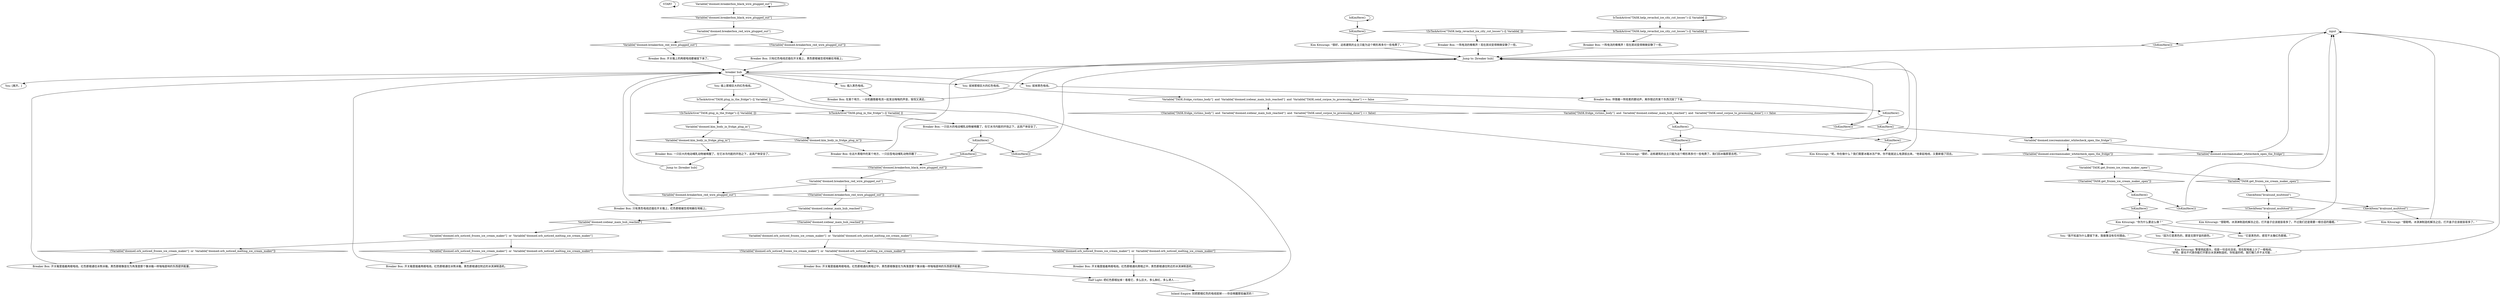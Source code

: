# DOOMED / BREAKER BOX
# Doomed cellar, breaker box. DONE. 
#
#Get task finished for locate a fridge if you need to plug the fridge back in.
# ==================================================
digraph G {
	  0 [label="START"];
	  1 [label="input"];
	  2 [label="Jump to: [breaker hub]"];
	  3 [label="IsKimHere()"];
	  4 [label="IsKimHere()", shape=diamond];
	  5 [label="!(IsKimHere())", shape=diamond];
	  6 [label="Variable[\"doomed.breakerbox_black_wire_plugged_out\"]"];
	  7 [label="Variable[\"doomed.breakerbox_black_wire_plugged_out\"]", shape=diamond];
	  8 [label="!(Variable[\"doomed.breakerbox_black_wire_plugged_out\"])", shape=diamond];
	  9 [label="Kim Kitsuragi: “很好。这栋建筑的业主只能为这个畸形再多付一些电费了。我们回冰箱那里去吧。”"];
	  10 [label="IsTaskActive(\"TASK.help_revachol_ice_city_cut_losses\")--[[ Variable[ ]]"];
	  11 [label="IsTaskActive(\"TASK.help_revachol_ice_city_cut_losses\")--[[ Variable[ ]]", shape=diamond];
	  12 [label="!(IsTaskActive(\"TASK.help_revachol_ice_city_cut_losses\")--[[ Variable[ ]])", shape=diamond];
	  13 [label="Half Light: 把红色那根扯掉！看看它，多么巨大，多么鲜红，多么诱人……"];
	  14 [label="Breaker Box: 开关箱里插着两根电线。红色那根通向黑暗之中，黑色那根像是在为角落里那个像冰箱一样嗡嗡直响的东西提供能量。"];
	  15 [label="Variable[\"doomed.icebear_main_hub_reached\"]"];
	  16 [label="Variable[\"doomed.icebear_main_hub_reached\"]", shape=diamond];
	  17 [label="!(Variable[\"doomed.icebear_main_hub_reached\"])", shape=diamond];
	  18 [label="Variable[\"doomed.icecreammaker_whitecheck_open_the_fridge\"]"];
	  19 [label="Variable[\"doomed.icecreammaker_whitecheck_open_the_fridge\"]", shape=diamond];
	  20 [label="!(Variable[\"doomed.icecreammaker_whitecheck_open_the_fridge\"])", shape=diamond];
	  21 [label="Variable[\"TASK.get_frozen_ice_cream_maker_open\"]"];
	  22 [label="Variable[\"TASK.get_frozen_ice_cream_maker_open\"]", shape=diamond];
	  23 [label="!(Variable[\"TASK.get_frozen_ice_cream_maker_open\"])", shape=diamond];
	  24 [label="Breaker Box: 开关箱里插着两根电线。红色那根通往冰熊冰箱，黑色那根像是在为角落里那个像冰箱一样嗡嗡直响的东西提供能量。"];
	  25 [label="Kim Kitsuragi: 警督扬起眉头，但是一句话也没说。现在配电板上少了一根电线。\n“好吧。那也不代表你能打开那台冰淇淋制造机，你知道的吧。我打赌几乎不太可能……”"];
	  26 [label="Kim Kitsuragi: “很好。这栋建筑的业主只能为这个畸形再多付一些电费了。”"];
	  27 [label="Breaker Box: 在这片黑暗中的某个地方，一只巨型电动哺乳动物苏醒了……"];
	  28 [label="Variable[\"doomed.orb_noticed_frozen_ice_cream_maker\"]  or  Variable[\"doomed.orb_noticed_melting_ice_cream_maker\"]"];
	  29 [label="Variable[\"doomed.orb_noticed_frozen_ice_cream_maker\"]  or  Variable[\"doomed.orb_noticed_melting_ice_cream_maker\"]", shape=diamond];
	  30 [label="!(Variable[\"doomed.orb_noticed_frozen_ice_cream_maker\"]  or  Variable[\"doomed.orb_noticed_melting_ice_cream_maker\"])", shape=diamond];
	  31 [label="Jump to: [breaker hub]"];
	  32 [label="Kim Kitsuragi: “很聪明。冰淇淋制造机解冻之后，打开盖子应该就容易多了。不过我们还是需要一根合适的撬棍。”"];
	  33 [label="IsTaskActive(\"TASK.plug_in_the_fridge\")--[[ Variable[ ]]"];
	  34 [label="IsTaskActive(\"TASK.plug_in_the_fridge\")--[[ Variable[ ]]", shape=diamond];
	  35 [label="!(IsTaskActive(\"TASK.plug_in_the_fridge\")--[[ Variable[ ]])", shape=diamond];
	  36 [label="IsKimHere()"];
	  37 [label="IsKimHere()", shape=diamond];
	  38 [label="!(IsKimHere())", shape=diamond];
	  39 [label="You: “它是黑色的，感觉不太像红色那根。”"];
	  40 [label="Variable[\"doomed.breakerbox_red_wire_plugged_out\"]"];
	  41 [label="Variable[\"doomed.breakerbox_red_wire_plugged_out\"]", shape=diamond];
	  42 [label="!(Variable[\"doomed.breakerbox_red_wire_plugged_out\"])", shape=diamond];
	  43 [label="You: 拔掉那根巨大的红色电线。"];
	  44 [label="Breaker Box: 开关箱里插着两根电线。红色那根通往冰熊冰箱，黑色那根通往附近的冰淇淋制造机。"];
	  45 [label="Breaker Box: 只有黑色电线还插在开关箱上，红色那根被忽视地躺在地板上。"];
	  46 [label="Breaker Box: 一只巨大的电动哺乳动物被唤醒了。在它冰冷内脏的环抱之下，这具尸体安全了。"];
	  47 [label="Variable[\"doomed.orb_noticed_frozen_ice_cream_maker\"]  or  Variable[\"doomed.orb_noticed_melting_ice_cream_maker\"]"];
	  48 [label="Variable[\"doomed.orb_noticed_frozen_ice_cream_maker\"]  or  Variable[\"doomed.orb_noticed_melting_ice_cream_maker\"]", shape=diamond];
	  49 [label="!(Variable[\"doomed.orb_noticed_frozen_ice_cream_maker\"]  or  Variable[\"doomed.orb_noticed_melting_ice_cream_maker\"])", shape=diamond];
	  50 [label="Breaker Box: 只有红色电线还插在开关箱上，黑色那根被忽视地躺在地板上。"];
	  51 [label="Variable[\"doomed.kim_body_in_fridge_plug_in\"]"];
	  52 [label="Variable[\"doomed.kim_body_in_fridge_plug_in\"]", shape=diamond];
	  53 [label="!(Variable[\"doomed.kim_body_in_fridge_plug_in\"])", shape=diamond];
	  54 [label="CheckItem(\"kvalsund_multitool\")"];
	  55 [label="CheckItem(\"kvalsund_multitool\")", shape=diamond];
	  56 [label="!(CheckItem(\"kvalsund_multitool\"))", shape=diamond];
	  57 [label="You: 插上那根巨大的红色电线。"];
	  58 [label="Breaker Box: 在某个地方，一台机器随着电流一起发出嗡嗡的声音，愉悦又满足。"];
	  59 [label="Kim Kitsuragi: “很聪明。冰淇淋制造机解冻之后，打开盖子应该就容易多了。”"];
	  60 [label="Inland Empire: 别把那根红色的电线拔掉——你会唤醒那些幽灵的！"];
	  61 [label="You: “我不知道为什么要拔下来，我做事没有任何理由。”"];
	  62 [label="Variable[\"TASK.fridge_victims_body\"]  and  Variable[\"doomed.icebear_main_hub_reached\"]  and  Variable[\"TASK.send_corpse_to_processing_done\"] == false"];
	  63 [label="Variable[\"TASK.fridge_victims_body\"]  and  Variable[\"doomed.icebear_main_hub_reached\"]  and  Variable[\"TASK.send_corpse_to_processing_done\"] == false", shape=diamond];
	  64 [label="!(Variable[\"TASK.fridge_victims_body\"]  and  Variable[\"doomed.icebear_main_hub_reached\"]  and  Variable[\"TASK.send_corpse_to_processing_done\"] == false)", shape=diamond];
	  65 [label="breaker hub"];
	  66 [label="You: “因为它是黑色的，那是无限宇宙的颜色。”"];
	  67 [label="Breaker Box: 开关箱上的两根电线都被拔下来了。"];
	  68 [label="You: 插入黑色电线。"];
	  69 [label="Breaker Box: 开关箱里插着两根电线。红色那根通向黑暗之中，黑色那根通往附近的冰淇淋制造机。"];
	  70 [label="Kim Kitsuragi: “你为什么要这么做？”"];
	  71 [label="IsKimHere()"];
	  72 [label="IsKimHere()", shape=diamond];
	  73 [label="!(IsKimHere())", shape=diamond];
	  74 [label="Kim Kitsuragi: “呃，你在做什么？我们需要冰箱冰冻尸体，你不能就这么电源拔出来。”他拿起电线，又重新插了回去。"];
	  75 [label="You: 拔掉黑色电线。"];
	  76 [label="IsKimHere()"];
	  77 [label="IsKimHere()", shape=diamond];
	  78 [label="!(IsKimHere())", shape=diamond];
	  79 [label="Breaker Box: 一只巨大的电动哺乳动物被唤醒了。在它冰冷内脏的环抱之下，这具尸体安全了。"];
	  80 [label="You: [离开。]"];
	  81 [label="Breaker Box: 伴随着一阵轻柔的颤动声，离你很近的某个东西沉寂了下来。"];
	  82 [label="Breaker Box: 一阵电流的嘶嘶声！现在房间变得稍微安静了一些。"];
	  83 [label="Breaker Box: 一阵电流的嘶嘶声！现在房间变得稍微安静了一些。"];
	  84 [label="IsKimHere()"];
	  85 [label="IsKimHere()", shape=diamond];
	  86 [label="!(IsKimHere())", shape=diamond];
	  87 [label="Variable[\"doomed.breakerbox_red_wire_plugged_out\"]"];
	  88 [label="Variable[\"doomed.breakerbox_red_wire_plugged_out\"]", shape=diamond];
	  89 [label="!(Variable[\"doomed.breakerbox_red_wire_plugged_out\"])", shape=diamond];
	  0 -> 0
	  1 -> 5
	  2 -> 65
	  3 -> 3
	  3 -> 4
	  4 -> 26
	  5 -> 31
	  6 -> 6
	  6 -> 7
	  7 -> 87
	  8 -> 40
	  9 -> 31
	  10 -> 10
	  10 -> 11
	  11 -> 83
	  12 -> 82
	  13 -> 60
	  14 -> 13
	  15 -> 16
	  15 -> 17
	  16 -> 47
	  17 -> 28
	  18 -> 19
	  18 -> 20
	  19 -> 1
	  20 -> 21
	  21 -> 22
	  21 -> 23
	  22 -> 54
	  23 -> 84
	  24 -> 65
	  25 -> 1
	  26 -> 31
	  27 -> 31
	  28 -> 29
	  28 -> 30
	  29 -> 69
	  30 -> 14
	  31 -> 65
	  32 -> 1
	  33 -> 34
	  33 -> 35
	  34 -> 46
	  35 -> 51
	  36 -> 37
	  36 -> 38
	  37 -> 74
	  38 -> 9
	  39 -> 25
	  40 -> 41
	  40 -> 42
	  41 -> 45
	  42 -> 15
	  43 -> 62
	  44 -> 65
	  45 -> 65
	  46 -> 71
	  47 -> 48
	  47 -> 49
	  48 -> 44
	  49 -> 24
	  50 -> 65
	  51 -> 52
	  51 -> 53
	  52 -> 79
	  53 -> 27
	  54 -> 56
	  54 -> 55
	  55 -> 59
	  56 -> 32
	  57 -> 33
	  58 -> 31
	  59 -> 1
	  60 -> 65
	  61 -> 25
	  62 -> 64
	  62 -> 63
	  63 -> 36
	  64 -> 9
	  65 -> 68
	  65 -> 75
	  65 -> 43
	  65 -> 80
	  65 -> 57
	  66 -> 25
	  67 -> 65
	  68 -> 58
	  69 -> 13
	  70 -> 66
	  70 -> 61
	  70 -> 39
	  71 -> 72
	  71 -> 73
	  72 -> 8
	  73 -> 31
	  74 -> 31
	  75 -> 81
	  76 -> 77
	  76 -> 78
	  77 -> 18
	  78 -> 31
	  79 -> 2
	  81 -> 76
	  82 -> 31
	  83 -> 31
	  84 -> 85
	  84 -> 86
	  85 -> 70
	  86 -> 1
	  87 -> 88
	  87 -> 89
	  88 -> 67
	  89 -> 50
}

